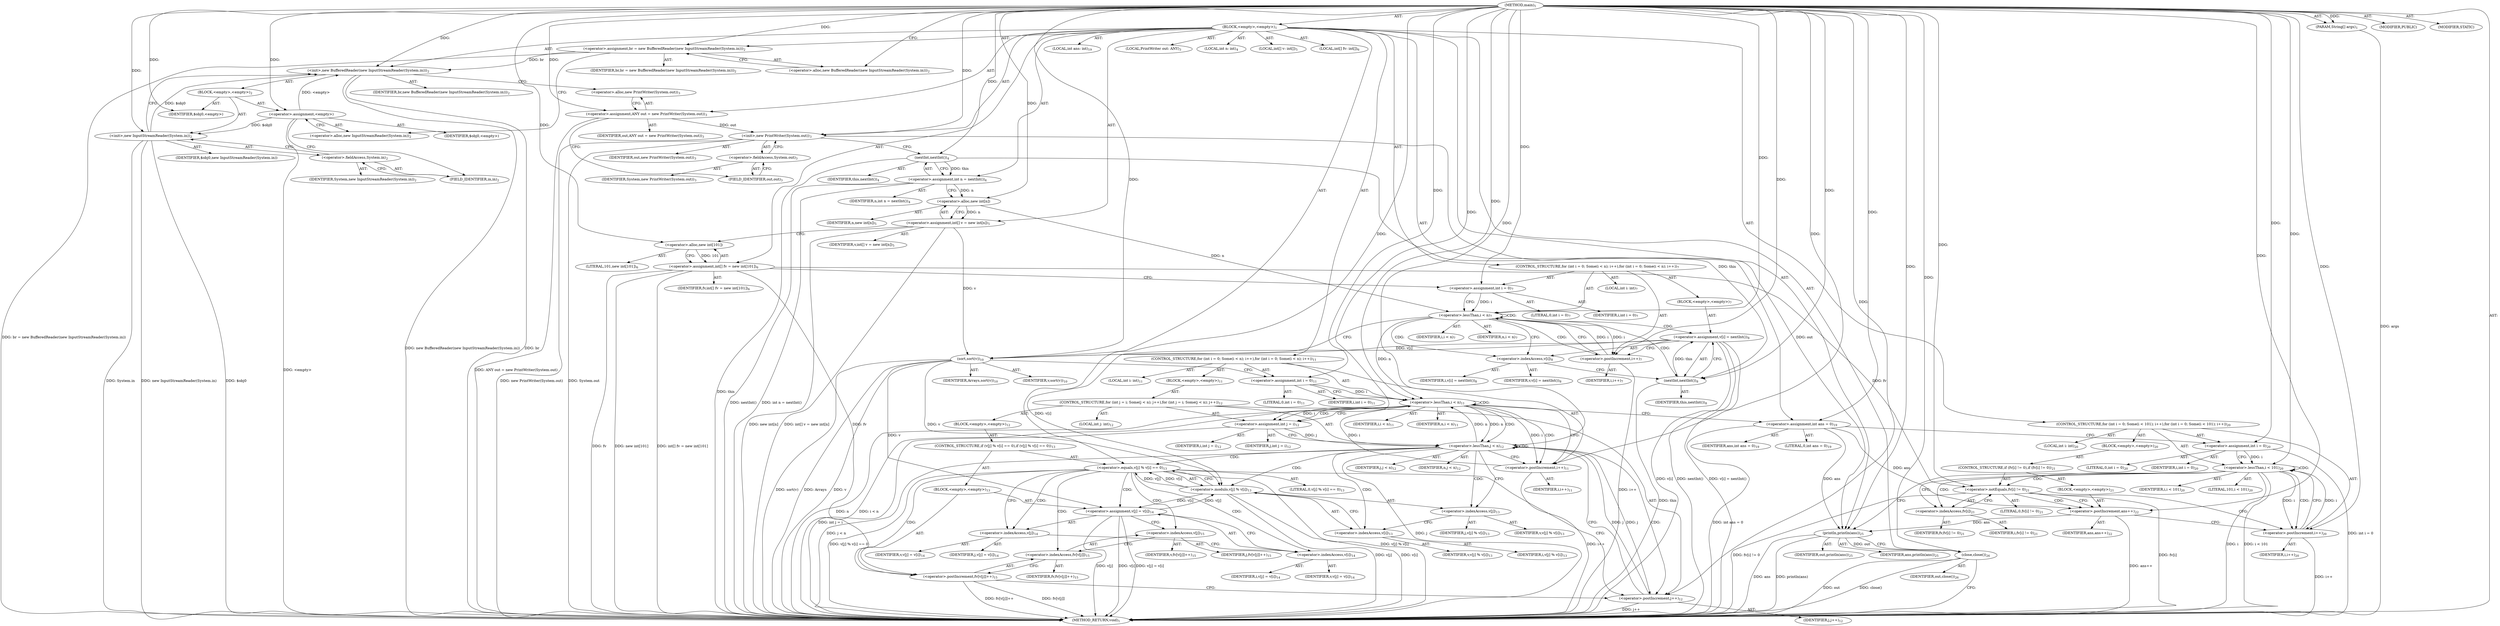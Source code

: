 digraph "main" {  
"19" [label = <(METHOD,main)<SUB>1</SUB>> ]
"20" [label = <(PARAM,String[] args)<SUB>1</SUB>> ]
"21" [label = <(BLOCK,&lt;empty&gt;,&lt;empty&gt;)<SUB>1</SUB>> ]
"22" [label = <(&lt;operator&gt;.assignment,br = new BufferedReader(new InputStreamReader(System.in)))<SUB>2</SUB>> ]
"23" [label = <(IDENTIFIER,br,br = new BufferedReader(new InputStreamReader(System.in)))<SUB>2</SUB>> ]
"24" [label = <(&lt;operator&gt;.alloc,new BufferedReader(new InputStreamReader(System.in)))<SUB>2</SUB>> ]
"25" [label = <(&lt;init&gt;,new BufferedReader(new InputStreamReader(System.in)))<SUB>2</SUB>> ]
"26" [label = <(IDENTIFIER,br,new BufferedReader(new InputStreamReader(System.in)))<SUB>2</SUB>> ]
"27" [label = <(BLOCK,&lt;empty&gt;,&lt;empty&gt;)<SUB>2</SUB>> ]
"28" [label = <(&lt;operator&gt;.assignment,&lt;empty&gt;)> ]
"29" [label = <(IDENTIFIER,$obj0,&lt;empty&gt;)> ]
"30" [label = <(&lt;operator&gt;.alloc,new InputStreamReader(System.in))<SUB>2</SUB>> ]
"31" [label = <(&lt;init&gt;,new InputStreamReader(System.in))<SUB>2</SUB>> ]
"32" [label = <(IDENTIFIER,$obj0,new InputStreamReader(System.in))> ]
"33" [label = <(&lt;operator&gt;.fieldAccess,System.in)<SUB>2</SUB>> ]
"34" [label = <(IDENTIFIER,System,new InputStreamReader(System.in))<SUB>2</SUB>> ]
"35" [label = <(FIELD_IDENTIFIER,in,in)<SUB>2</SUB>> ]
"36" [label = <(IDENTIFIER,$obj0,&lt;empty&gt;)> ]
"4" [label = <(LOCAL,PrintWriter out: ANY)<SUB>3</SUB>> ]
"37" [label = <(&lt;operator&gt;.assignment,ANY out = new PrintWriter(System.out))<SUB>3</SUB>> ]
"38" [label = <(IDENTIFIER,out,ANY out = new PrintWriter(System.out))<SUB>3</SUB>> ]
"39" [label = <(&lt;operator&gt;.alloc,new PrintWriter(System.out))<SUB>3</SUB>> ]
"40" [label = <(&lt;init&gt;,new PrintWriter(System.out))<SUB>3</SUB>> ]
"3" [label = <(IDENTIFIER,out,new PrintWriter(System.out))<SUB>3</SUB>> ]
"41" [label = <(&lt;operator&gt;.fieldAccess,System.out)<SUB>3</SUB>> ]
"42" [label = <(IDENTIFIER,System,new PrintWriter(System.out))<SUB>3</SUB>> ]
"43" [label = <(FIELD_IDENTIFIER,out,out)<SUB>3</SUB>> ]
"44" [label = <(LOCAL,int n: int)<SUB>4</SUB>> ]
"45" [label = <(&lt;operator&gt;.assignment,int n = nextInt())<SUB>4</SUB>> ]
"46" [label = <(IDENTIFIER,n,int n = nextInt())<SUB>4</SUB>> ]
"47" [label = <(nextInt,nextInt())<SUB>4</SUB>> ]
"48" [label = <(IDENTIFIER,this,nextInt())<SUB>4</SUB>> ]
"49" [label = <(LOCAL,int[] v: int[])<SUB>5</SUB>> ]
"50" [label = <(&lt;operator&gt;.assignment,int[] v = new int[n])<SUB>5</SUB>> ]
"51" [label = <(IDENTIFIER,v,int[] v = new int[n])<SUB>5</SUB>> ]
"52" [label = <(&lt;operator&gt;.alloc,new int[n])> ]
"53" [label = <(IDENTIFIER,n,new int[n])<SUB>5</SUB>> ]
"54" [label = <(LOCAL,int[] fv: int[])<SUB>6</SUB>> ]
"55" [label = <(&lt;operator&gt;.assignment,int[] fv = new int[101])<SUB>6</SUB>> ]
"56" [label = <(IDENTIFIER,fv,int[] fv = new int[101])<SUB>6</SUB>> ]
"57" [label = <(&lt;operator&gt;.alloc,new int[101])> ]
"58" [label = <(LITERAL,101,new int[101])<SUB>6</SUB>> ]
"59" [label = <(CONTROL_STRUCTURE,for (int i = 0; Some(i &lt; n); i++),for (int i = 0; Some(i &lt; n); i++))<SUB>7</SUB>> ]
"60" [label = <(LOCAL,int i: int)<SUB>7</SUB>> ]
"61" [label = <(&lt;operator&gt;.assignment,int i = 0)<SUB>7</SUB>> ]
"62" [label = <(IDENTIFIER,i,int i = 0)<SUB>7</SUB>> ]
"63" [label = <(LITERAL,0,int i = 0)<SUB>7</SUB>> ]
"64" [label = <(&lt;operator&gt;.lessThan,i &lt; n)<SUB>7</SUB>> ]
"65" [label = <(IDENTIFIER,i,i &lt; n)<SUB>7</SUB>> ]
"66" [label = <(IDENTIFIER,n,i &lt; n)<SUB>7</SUB>> ]
"67" [label = <(&lt;operator&gt;.postIncrement,i++)<SUB>7</SUB>> ]
"68" [label = <(IDENTIFIER,i,i++)<SUB>7</SUB>> ]
"69" [label = <(BLOCK,&lt;empty&gt;,&lt;empty&gt;)<SUB>7</SUB>> ]
"70" [label = <(&lt;operator&gt;.assignment,v[i] = nextInt())<SUB>8</SUB>> ]
"71" [label = <(&lt;operator&gt;.indexAccess,v[i])<SUB>8</SUB>> ]
"72" [label = <(IDENTIFIER,v,v[i] = nextInt())<SUB>8</SUB>> ]
"73" [label = <(IDENTIFIER,i,v[i] = nextInt())<SUB>8</SUB>> ]
"74" [label = <(nextInt,nextInt())<SUB>8</SUB>> ]
"75" [label = <(IDENTIFIER,this,nextInt())<SUB>8</SUB>> ]
"76" [label = <(sort,sort(v))<SUB>10</SUB>> ]
"77" [label = <(IDENTIFIER,Arrays,sort(v))<SUB>10</SUB>> ]
"78" [label = <(IDENTIFIER,v,sort(v))<SUB>10</SUB>> ]
"79" [label = <(CONTROL_STRUCTURE,for (int i = 0; Some(i &lt; n); i++),for (int i = 0; Some(i &lt; n); i++))<SUB>11</SUB>> ]
"80" [label = <(LOCAL,int i: int)<SUB>11</SUB>> ]
"81" [label = <(&lt;operator&gt;.assignment,int i = 0)<SUB>11</SUB>> ]
"82" [label = <(IDENTIFIER,i,int i = 0)<SUB>11</SUB>> ]
"83" [label = <(LITERAL,0,int i = 0)<SUB>11</SUB>> ]
"84" [label = <(&lt;operator&gt;.lessThan,i &lt; n)<SUB>11</SUB>> ]
"85" [label = <(IDENTIFIER,i,i &lt; n)<SUB>11</SUB>> ]
"86" [label = <(IDENTIFIER,n,i &lt; n)<SUB>11</SUB>> ]
"87" [label = <(&lt;operator&gt;.postIncrement,i++)<SUB>11</SUB>> ]
"88" [label = <(IDENTIFIER,i,i++)<SUB>11</SUB>> ]
"89" [label = <(BLOCK,&lt;empty&gt;,&lt;empty&gt;)<SUB>11</SUB>> ]
"90" [label = <(CONTROL_STRUCTURE,for (int j = i; Some(j &lt; n); j++),for (int j = i; Some(j &lt; n); j++))<SUB>12</SUB>> ]
"91" [label = <(LOCAL,int j: int)<SUB>12</SUB>> ]
"92" [label = <(&lt;operator&gt;.assignment,int j = i)<SUB>12</SUB>> ]
"93" [label = <(IDENTIFIER,j,int j = i)<SUB>12</SUB>> ]
"94" [label = <(IDENTIFIER,i,int j = i)<SUB>12</SUB>> ]
"95" [label = <(&lt;operator&gt;.lessThan,j &lt; n)<SUB>12</SUB>> ]
"96" [label = <(IDENTIFIER,j,j &lt; n)<SUB>12</SUB>> ]
"97" [label = <(IDENTIFIER,n,j &lt; n)<SUB>12</SUB>> ]
"98" [label = <(&lt;operator&gt;.postIncrement,j++)<SUB>12</SUB>> ]
"99" [label = <(IDENTIFIER,j,j++)<SUB>12</SUB>> ]
"100" [label = <(BLOCK,&lt;empty&gt;,&lt;empty&gt;)<SUB>12</SUB>> ]
"101" [label = <(CONTROL_STRUCTURE,if (v[j] % v[i] == 0),if (v[j] % v[i] == 0))<SUB>13</SUB>> ]
"102" [label = <(&lt;operator&gt;.equals,v[j] % v[i] == 0)<SUB>13</SUB>> ]
"103" [label = <(&lt;operator&gt;.modulo,v[j] % v[i])<SUB>13</SUB>> ]
"104" [label = <(&lt;operator&gt;.indexAccess,v[j])<SUB>13</SUB>> ]
"105" [label = <(IDENTIFIER,v,v[j] % v[i])<SUB>13</SUB>> ]
"106" [label = <(IDENTIFIER,j,v[j] % v[i])<SUB>13</SUB>> ]
"107" [label = <(&lt;operator&gt;.indexAccess,v[i])<SUB>13</SUB>> ]
"108" [label = <(IDENTIFIER,v,v[j] % v[i])<SUB>13</SUB>> ]
"109" [label = <(IDENTIFIER,i,v[j] % v[i])<SUB>13</SUB>> ]
"110" [label = <(LITERAL,0,v[j] % v[i] == 0)<SUB>13</SUB>> ]
"111" [label = <(BLOCK,&lt;empty&gt;,&lt;empty&gt;)<SUB>13</SUB>> ]
"112" [label = <(&lt;operator&gt;.assignment,v[j] = v[i])<SUB>14</SUB>> ]
"113" [label = <(&lt;operator&gt;.indexAccess,v[j])<SUB>14</SUB>> ]
"114" [label = <(IDENTIFIER,v,v[j] = v[i])<SUB>14</SUB>> ]
"115" [label = <(IDENTIFIER,j,v[j] = v[i])<SUB>14</SUB>> ]
"116" [label = <(&lt;operator&gt;.indexAccess,v[i])<SUB>14</SUB>> ]
"117" [label = <(IDENTIFIER,v,v[j] = v[i])<SUB>14</SUB>> ]
"118" [label = <(IDENTIFIER,i,v[j] = v[i])<SUB>14</SUB>> ]
"119" [label = <(&lt;operator&gt;.postIncrement,fv[v[j]]++)<SUB>15</SUB>> ]
"120" [label = <(&lt;operator&gt;.indexAccess,fv[v[j]])<SUB>15</SUB>> ]
"121" [label = <(IDENTIFIER,fv,fv[v[j]]++)<SUB>15</SUB>> ]
"122" [label = <(&lt;operator&gt;.indexAccess,v[j])<SUB>15</SUB>> ]
"123" [label = <(IDENTIFIER,v,fv[v[j]]++)<SUB>15</SUB>> ]
"124" [label = <(IDENTIFIER,j,fv[v[j]]++)<SUB>15</SUB>> ]
"125" [label = <(LOCAL,int ans: int)<SUB>19</SUB>> ]
"126" [label = <(&lt;operator&gt;.assignment,int ans = 0)<SUB>19</SUB>> ]
"127" [label = <(IDENTIFIER,ans,int ans = 0)<SUB>19</SUB>> ]
"128" [label = <(LITERAL,0,int ans = 0)<SUB>19</SUB>> ]
"129" [label = <(CONTROL_STRUCTURE,for (int i = 0; Some(i &lt; 101); i++),for (int i = 0; Some(i &lt; 101); i++))<SUB>20</SUB>> ]
"130" [label = <(LOCAL,int i: int)<SUB>20</SUB>> ]
"131" [label = <(&lt;operator&gt;.assignment,int i = 0)<SUB>20</SUB>> ]
"132" [label = <(IDENTIFIER,i,int i = 0)<SUB>20</SUB>> ]
"133" [label = <(LITERAL,0,int i = 0)<SUB>20</SUB>> ]
"134" [label = <(&lt;operator&gt;.lessThan,i &lt; 101)<SUB>20</SUB>> ]
"135" [label = <(IDENTIFIER,i,i &lt; 101)<SUB>20</SUB>> ]
"136" [label = <(LITERAL,101,i &lt; 101)<SUB>20</SUB>> ]
"137" [label = <(&lt;operator&gt;.postIncrement,i++)<SUB>20</SUB>> ]
"138" [label = <(IDENTIFIER,i,i++)<SUB>20</SUB>> ]
"139" [label = <(BLOCK,&lt;empty&gt;,&lt;empty&gt;)<SUB>20</SUB>> ]
"140" [label = <(CONTROL_STRUCTURE,if (fv[i] != 0),if (fv[i] != 0))<SUB>21</SUB>> ]
"141" [label = <(&lt;operator&gt;.notEquals,fv[i] != 0)<SUB>21</SUB>> ]
"142" [label = <(&lt;operator&gt;.indexAccess,fv[i])<SUB>21</SUB>> ]
"143" [label = <(IDENTIFIER,fv,fv[i] != 0)<SUB>21</SUB>> ]
"144" [label = <(IDENTIFIER,i,fv[i] != 0)<SUB>21</SUB>> ]
"145" [label = <(LITERAL,0,fv[i] != 0)<SUB>21</SUB>> ]
"146" [label = <(BLOCK,&lt;empty&gt;,&lt;empty&gt;)<SUB>21</SUB>> ]
"147" [label = <(&lt;operator&gt;.postIncrement,ans++)<SUB>22</SUB>> ]
"148" [label = <(IDENTIFIER,ans,ans++)<SUB>22</SUB>> ]
"149" [label = <(println,println(ans))<SUB>25</SUB>> ]
"150" [label = <(IDENTIFIER,out,println(ans))<SUB>25</SUB>> ]
"151" [label = <(IDENTIFIER,ans,println(ans))<SUB>25</SUB>> ]
"152" [label = <(close,close())<SUB>26</SUB>> ]
"153" [label = <(IDENTIFIER,out,close())<SUB>26</SUB>> ]
"154" [label = <(MODIFIER,PUBLIC)> ]
"155" [label = <(MODIFIER,STATIC)> ]
"156" [label = <(METHOD_RETURN,void)<SUB>1</SUB>> ]
  "19" -> "20"  [ label = "AST: "] 
  "19" -> "21"  [ label = "AST: "] 
  "19" -> "154"  [ label = "AST: "] 
  "19" -> "155"  [ label = "AST: "] 
  "19" -> "156"  [ label = "AST: "] 
  "21" -> "22"  [ label = "AST: "] 
  "21" -> "25"  [ label = "AST: "] 
  "21" -> "4"  [ label = "AST: "] 
  "21" -> "37"  [ label = "AST: "] 
  "21" -> "40"  [ label = "AST: "] 
  "21" -> "44"  [ label = "AST: "] 
  "21" -> "45"  [ label = "AST: "] 
  "21" -> "49"  [ label = "AST: "] 
  "21" -> "50"  [ label = "AST: "] 
  "21" -> "54"  [ label = "AST: "] 
  "21" -> "55"  [ label = "AST: "] 
  "21" -> "59"  [ label = "AST: "] 
  "21" -> "76"  [ label = "AST: "] 
  "21" -> "79"  [ label = "AST: "] 
  "21" -> "125"  [ label = "AST: "] 
  "21" -> "126"  [ label = "AST: "] 
  "21" -> "129"  [ label = "AST: "] 
  "21" -> "149"  [ label = "AST: "] 
  "21" -> "152"  [ label = "AST: "] 
  "22" -> "23"  [ label = "AST: "] 
  "22" -> "24"  [ label = "AST: "] 
  "25" -> "26"  [ label = "AST: "] 
  "25" -> "27"  [ label = "AST: "] 
  "27" -> "28"  [ label = "AST: "] 
  "27" -> "31"  [ label = "AST: "] 
  "27" -> "36"  [ label = "AST: "] 
  "28" -> "29"  [ label = "AST: "] 
  "28" -> "30"  [ label = "AST: "] 
  "31" -> "32"  [ label = "AST: "] 
  "31" -> "33"  [ label = "AST: "] 
  "33" -> "34"  [ label = "AST: "] 
  "33" -> "35"  [ label = "AST: "] 
  "37" -> "38"  [ label = "AST: "] 
  "37" -> "39"  [ label = "AST: "] 
  "40" -> "3"  [ label = "AST: "] 
  "40" -> "41"  [ label = "AST: "] 
  "41" -> "42"  [ label = "AST: "] 
  "41" -> "43"  [ label = "AST: "] 
  "45" -> "46"  [ label = "AST: "] 
  "45" -> "47"  [ label = "AST: "] 
  "47" -> "48"  [ label = "AST: "] 
  "50" -> "51"  [ label = "AST: "] 
  "50" -> "52"  [ label = "AST: "] 
  "52" -> "53"  [ label = "AST: "] 
  "55" -> "56"  [ label = "AST: "] 
  "55" -> "57"  [ label = "AST: "] 
  "57" -> "58"  [ label = "AST: "] 
  "59" -> "60"  [ label = "AST: "] 
  "59" -> "61"  [ label = "AST: "] 
  "59" -> "64"  [ label = "AST: "] 
  "59" -> "67"  [ label = "AST: "] 
  "59" -> "69"  [ label = "AST: "] 
  "61" -> "62"  [ label = "AST: "] 
  "61" -> "63"  [ label = "AST: "] 
  "64" -> "65"  [ label = "AST: "] 
  "64" -> "66"  [ label = "AST: "] 
  "67" -> "68"  [ label = "AST: "] 
  "69" -> "70"  [ label = "AST: "] 
  "70" -> "71"  [ label = "AST: "] 
  "70" -> "74"  [ label = "AST: "] 
  "71" -> "72"  [ label = "AST: "] 
  "71" -> "73"  [ label = "AST: "] 
  "74" -> "75"  [ label = "AST: "] 
  "76" -> "77"  [ label = "AST: "] 
  "76" -> "78"  [ label = "AST: "] 
  "79" -> "80"  [ label = "AST: "] 
  "79" -> "81"  [ label = "AST: "] 
  "79" -> "84"  [ label = "AST: "] 
  "79" -> "87"  [ label = "AST: "] 
  "79" -> "89"  [ label = "AST: "] 
  "81" -> "82"  [ label = "AST: "] 
  "81" -> "83"  [ label = "AST: "] 
  "84" -> "85"  [ label = "AST: "] 
  "84" -> "86"  [ label = "AST: "] 
  "87" -> "88"  [ label = "AST: "] 
  "89" -> "90"  [ label = "AST: "] 
  "90" -> "91"  [ label = "AST: "] 
  "90" -> "92"  [ label = "AST: "] 
  "90" -> "95"  [ label = "AST: "] 
  "90" -> "98"  [ label = "AST: "] 
  "90" -> "100"  [ label = "AST: "] 
  "92" -> "93"  [ label = "AST: "] 
  "92" -> "94"  [ label = "AST: "] 
  "95" -> "96"  [ label = "AST: "] 
  "95" -> "97"  [ label = "AST: "] 
  "98" -> "99"  [ label = "AST: "] 
  "100" -> "101"  [ label = "AST: "] 
  "101" -> "102"  [ label = "AST: "] 
  "101" -> "111"  [ label = "AST: "] 
  "102" -> "103"  [ label = "AST: "] 
  "102" -> "110"  [ label = "AST: "] 
  "103" -> "104"  [ label = "AST: "] 
  "103" -> "107"  [ label = "AST: "] 
  "104" -> "105"  [ label = "AST: "] 
  "104" -> "106"  [ label = "AST: "] 
  "107" -> "108"  [ label = "AST: "] 
  "107" -> "109"  [ label = "AST: "] 
  "111" -> "112"  [ label = "AST: "] 
  "111" -> "119"  [ label = "AST: "] 
  "112" -> "113"  [ label = "AST: "] 
  "112" -> "116"  [ label = "AST: "] 
  "113" -> "114"  [ label = "AST: "] 
  "113" -> "115"  [ label = "AST: "] 
  "116" -> "117"  [ label = "AST: "] 
  "116" -> "118"  [ label = "AST: "] 
  "119" -> "120"  [ label = "AST: "] 
  "120" -> "121"  [ label = "AST: "] 
  "120" -> "122"  [ label = "AST: "] 
  "122" -> "123"  [ label = "AST: "] 
  "122" -> "124"  [ label = "AST: "] 
  "126" -> "127"  [ label = "AST: "] 
  "126" -> "128"  [ label = "AST: "] 
  "129" -> "130"  [ label = "AST: "] 
  "129" -> "131"  [ label = "AST: "] 
  "129" -> "134"  [ label = "AST: "] 
  "129" -> "137"  [ label = "AST: "] 
  "129" -> "139"  [ label = "AST: "] 
  "131" -> "132"  [ label = "AST: "] 
  "131" -> "133"  [ label = "AST: "] 
  "134" -> "135"  [ label = "AST: "] 
  "134" -> "136"  [ label = "AST: "] 
  "137" -> "138"  [ label = "AST: "] 
  "139" -> "140"  [ label = "AST: "] 
  "140" -> "141"  [ label = "AST: "] 
  "140" -> "146"  [ label = "AST: "] 
  "141" -> "142"  [ label = "AST: "] 
  "141" -> "145"  [ label = "AST: "] 
  "142" -> "143"  [ label = "AST: "] 
  "142" -> "144"  [ label = "AST: "] 
  "146" -> "147"  [ label = "AST: "] 
  "147" -> "148"  [ label = "AST: "] 
  "149" -> "150"  [ label = "AST: "] 
  "149" -> "151"  [ label = "AST: "] 
  "152" -> "153"  [ label = "AST: "] 
  "22" -> "30"  [ label = "CFG: "] 
  "25" -> "39"  [ label = "CFG: "] 
  "37" -> "43"  [ label = "CFG: "] 
  "40" -> "47"  [ label = "CFG: "] 
  "45" -> "52"  [ label = "CFG: "] 
  "50" -> "57"  [ label = "CFG: "] 
  "55" -> "61"  [ label = "CFG: "] 
  "76" -> "81"  [ label = "CFG: "] 
  "126" -> "131"  [ label = "CFG: "] 
  "149" -> "152"  [ label = "CFG: "] 
  "152" -> "156"  [ label = "CFG: "] 
  "24" -> "22"  [ label = "CFG: "] 
  "39" -> "37"  [ label = "CFG: "] 
  "41" -> "40"  [ label = "CFG: "] 
  "47" -> "45"  [ label = "CFG: "] 
  "52" -> "50"  [ label = "CFG: "] 
  "57" -> "55"  [ label = "CFG: "] 
  "61" -> "64"  [ label = "CFG: "] 
  "64" -> "71"  [ label = "CFG: "] 
  "64" -> "76"  [ label = "CFG: "] 
  "67" -> "64"  [ label = "CFG: "] 
  "81" -> "84"  [ label = "CFG: "] 
  "84" -> "92"  [ label = "CFG: "] 
  "84" -> "126"  [ label = "CFG: "] 
  "87" -> "84"  [ label = "CFG: "] 
  "131" -> "134"  [ label = "CFG: "] 
  "134" -> "142"  [ label = "CFG: "] 
  "134" -> "149"  [ label = "CFG: "] 
  "137" -> "134"  [ label = "CFG: "] 
  "28" -> "35"  [ label = "CFG: "] 
  "31" -> "25"  [ label = "CFG: "] 
  "43" -> "41"  [ label = "CFG: "] 
  "70" -> "67"  [ label = "CFG: "] 
  "30" -> "28"  [ label = "CFG: "] 
  "33" -> "31"  [ label = "CFG: "] 
  "71" -> "74"  [ label = "CFG: "] 
  "74" -> "70"  [ label = "CFG: "] 
  "92" -> "95"  [ label = "CFG: "] 
  "95" -> "104"  [ label = "CFG: "] 
  "95" -> "87"  [ label = "CFG: "] 
  "98" -> "95"  [ label = "CFG: "] 
  "141" -> "147"  [ label = "CFG: "] 
  "141" -> "137"  [ label = "CFG: "] 
  "35" -> "33"  [ label = "CFG: "] 
  "142" -> "141"  [ label = "CFG: "] 
  "147" -> "137"  [ label = "CFG: "] 
  "102" -> "113"  [ label = "CFG: "] 
  "102" -> "98"  [ label = "CFG: "] 
  "103" -> "102"  [ label = "CFG: "] 
  "112" -> "122"  [ label = "CFG: "] 
  "119" -> "98"  [ label = "CFG: "] 
  "104" -> "107"  [ label = "CFG: "] 
  "107" -> "103"  [ label = "CFG: "] 
  "113" -> "116"  [ label = "CFG: "] 
  "116" -> "112"  [ label = "CFG: "] 
  "120" -> "119"  [ label = "CFG: "] 
  "122" -> "120"  [ label = "CFG: "] 
  "19" -> "24"  [ label = "CFG: "] 
  "20" -> "156"  [ label = "DDG: args"] 
  "22" -> "156"  [ label = "DDG: br = new BufferedReader(new InputStreamReader(System.in))"] 
  "25" -> "156"  [ label = "DDG: br"] 
  "28" -> "156"  [ label = "DDG: &lt;empty&gt;"] 
  "31" -> "156"  [ label = "DDG: $obj0"] 
  "31" -> "156"  [ label = "DDG: System.in"] 
  "31" -> "156"  [ label = "DDG: new InputStreamReader(System.in)"] 
  "25" -> "156"  [ label = "DDG: new BufferedReader(new InputStreamReader(System.in))"] 
  "37" -> "156"  [ label = "DDG: ANY out = new PrintWriter(System.out)"] 
  "40" -> "156"  [ label = "DDG: System.out"] 
  "40" -> "156"  [ label = "DDG: new PrintWriter(System.out)"] 
  "47" -> "156"  [ label = "DDG: this"] 
  "45" -> "156"  [ label = "DDG: nextInt()"] 
  "45" -> "156"  [ label = "DDG: int n = nextInt()"] 
  "50" -> "156"  [ label = "DDG: new int[n]"] 
  "50" -> "156"  [ label = "DDG: int[] v = new int[n]"] 
  "55" -> "156"  [ label = "DDG: fv"] 
  "55" -> "156"  [ label = "DDG: new int[101]"] 
  "55" -> "156"  [ label = "DDG: int[] fv = new int[101]"] 
  "76" -> "156"  [ label = "DDG: v"] 
  "76" -> "156"  [ label = "DDG: sort(v)"] 
  "84" -> "156"  [ label = "DDG: n"] 
  "84" -> "156"  [ label = "DDG: i &lt; n"] 
  "126" -> "156"  [ label = "DDG: int ans = 0"] 
  "131" -> "156"  [ label = "DDG: int i = 0"] 
  "134" -> "156"  [ label = "DDG: i"] 
  "134" -> "156"  [ label = "DDG: i &lt; 101"] 
  "149" -> "156"  [ label = "DDG: ans"] 
  "149" -> "156"  [ label = "DDG: println(ans)"] 
  "152" -> "156"  [ label = "DDG: out"] 
  "152" -> "156"  [ label = "DDG: close()"] 
  "141" -> "156"  [ label = "DDG: fv[i]"] 
  "141" -> "156"  [ label = "DDG: fv[i] != 0"] 
  "147" -> "156"  [ label = "DDG: ans++"] 
  "137" -> "156"  [ label = "DDG: i++"] 
  "92" -> "156"  [ label = "DDG: int j = i"] 
  "95" -> "156"  [ label = "DDG: j"] 
  "95" -> "156"  [ label = "DDG: j &lt; n"] 
  "87" -> "156"  [ label = "DDG: i++"] 
  "103" -> "156"  [ label = "DDG: v[j]"] 
  "103" -> "156"  [ label = "DDG: v[i]"] 
  "102" -> "156"  [ label = "DDG: v[j] % v[i]"] 
  "102" -> "156"  [ label = "DDG: v[j] % v[i] == 0"] 
  "112" -> "156"  [ label = "DDG: v[j]"] 
  "112" -> "156"  [ label = "DDG: v[i]"] 
  "112" -> "156"  [ label = "DDG: v[j] = v[i]"] 
  "119" -> "156"  [ label = "DDG: fv[v[j]]"] 
  "119" -> "156"  [ label = "DDG: fv[v[j]]++"] 
  "98" -> "156"  [ label = "DDG: j++"] 
  "70" -> "156"  [ label = "DDG: v[i]"] 
  "74" -> "156"  [ label = "DDG: this"] 
  "70" -> "156"  [ label = "DDG: nextInt()"] 
  "70" -> "156"  [ label = "DDG: v[i] = nextInt()"] 
  "67" -> "156"  [ label = "DDG: i++"] 
  "76" -> "156"  [ label = "DDG: Arrays"] 
  "19" -> "20"  [ label = "DDG: "] 
  "19" -> "22"  [ label = "DDG: "] 
  "19" -> "37"  [ label = "DDG: "] 
  "47" -> "45"  [ label = "DDG: this"] 
  "52" -> "50"  [ label = "DDG: n"] 
  "57" -> "55"  [ label = "DDG: 101"] 
  "19" -> "126"  [ label = "DDG: "] 
  "22" -> "25"  [ label = "DDG: br"] 
  "19" -> "25"  [ label = "DDG: "] 
  "28" -> "25"  [ label = "DDG: &lt;empty&gt;"] 
  "31" -> "25"  [ label = "DDG: $obj0"] 
  "37" -> "40"  [ label = "DDG: out"] 
  "19" -> "40"  [ label = "DDG: "] 
  "19" -> "61"  [ label = "DDG: "] 
  "19" -> "76"  [ label = "DDG: "] 
  "50" -> "76"  [ label = "DDG: v"] 
  "70" -> "76"  [ label = "DDG: v[i]"] 
  "19" -> "81"  [ label = "DDG: "] 
  "19" -> "131"  [ label = "DDG: "] 
  "40" -> "149"  [ label = "DDG: out"] 
  "19" -> "149"  [ label = "DDG: "] 
  "126" -> "149"  [ label = "DDG: ans"] 
  "147" -> "149"  [ label = "DDG: ans"] 
  "149" -> "152"  [ label = "DDG: out"] 
  "19" -> "152"  [ label = "DDG: "] 
  "19" -> "28"  [ label = "DDG: "] 
  "19" -> "36"  [ label = "DDG: "] 
  "19" -> "47"  [ label = "DDG: "] 
  "45" -> "52"  [ label = "DDG: n"] 
  "19" -> "52"  [ label = "DDG: "] 
  "19" -> "57"  [ label = "DDG: "] 
  "61" -> "64"  [ label = "DDG: i"] 
  "67" -> "64"  [ label = "DDG: i"] 
  "19" -> "64"  [ label = "DDG: "] 
  "52" -> "64"  [ label = "DDG: n"] 
  "64" -> "67"  [ label = "DDG: i"] 
  "19" -> "67"  [ label = "DDG: "] 
  "74" -> "70"  [ label = "DDG: this"] 
  "81" -> "84"  [ label = "DDG: i"] 
  "87" -> "84"  [ label = "DDG: i"] 
  "19" -> "84"  [ label = "DDG: "] 
  "64" -> "84"  [ label = "DDG: n"] 
  "95" -> "84"  [ label = "DDG: n"] 
  "19" -> "87"  [ label = "DDG: "] 
  "84" -> "87"  [ label = "DDG: i"] 
  "131" -> "134"  [ label = "DDG: i"] 
  "137" -> "134"  [ label = "DDG: i"] 
  "19" -> "134"  [ label = "DDG: "] 
  "134" -> "137"  [ label = "DDG: i"] 
  "19" -> "137"  [ label = "DDG: "] 
  "28" -> "31"  [ label = "DDG: $obj0"] 
  "19" -> "31"  [ label = "DDG: "] 
  "84" -> "92"  [ label = "DDG: i"] 
  "19" -> "92"  [ label = "DDG: "] 
  "47" -> "74"  [ label = "DDG: this"] 
  "19" -> "74"  [ label = "DDG: "] 
  "92" -> "95"  [ label = "DDG: j"] 
  "98" -> "95"  [ label = "DDG: j"] 
  "19" -> "95"  [ label = "DDG: "] 
  "84" -> "95"  [ label = "DDG: n"] 
  "95" -> "98"  [ label = "DDG: j"] 
  "19" -> "98"  [ label = "DDG: "] 
  "55" -> "141"  [ label = "DDG: fv"] 
  "19" -> "141"  [ label = "DDG: "] 
  "126" -> "147"  [ label = "DDG: ans"] 
  "19" -> "147"  [ label = "DDG: "] 
  "103" -> "102"  [ label = "DDG: v[j]"] 
  "103" -> "102"  [ label = "DDG: v[i]"] 
  "19" -> "102"  [ label = "DDG: "] 
  "76" -> "112"  [ label = "DDG: v"] 
  "103" -> "112"  [ label = "DDG: v[i]"] 
  "76" -> "103"  [ label = "DDG: v"] 
  "112" -> "103"  [ label = "DDG: v[j]"] 
  "70" -> "103"  [ label = "DDG: v[i]"] 
  "55" -> "119"  [ label = "DDG: fv"] 
  "64" -> "64"  [ label = "CDG: "] 
  "64" -> "67"  [ label = "CDG: "] 
  "64" -> "74"  [ label = "CDG: "] 
  "64" -> "71"  [ label = "CDG: "] 
  "64" -> "70"  [ label = "CDG: "] 
  "84" -> "84"  [ label = "CDG: "] 
  "84" -> "95"  [ label = "CDG: "] 
  "84" -> "92"  [ label = "CDG: "] 
  "84" -> "87"  [ label = "CDG: "] 
  "134" -> "141"  [ label = "CDG: "] 
  "134" -> "142"  [ label = "CDG: "] 
  "134" -> "134"  [ label = "CDG: "] 
  "134" -> "137"  [ label = "CDG: "] 
  "95" -> "107"  [ label = "CDG: "] 
  "95" -> "98"  [ label = "CDG: "] 
  "95" -> "102"  [ label = "CDG: "] 
  "95" -> "103"  [ label = "CDG: "] 
  "95" -> "104"  [ label = "CDG: "] 
  "95" -> "95"  [ label = "CDG: "] 
  "141" -> "147"  [ label = "CDG: "] 
  "102" -> "120"  [ label = "CDG: "] 
  "102" -> "113"  [ label = "CDG: "] 
  "102" -> "116"  [ label = "CDG: "] 
  "102" -> "122"  [ label = "CDG: "] 
  "102" -> "119"  [ label = "CDG: "] 
  "102" -> "112"  [ label = "CDG: "] 
}
